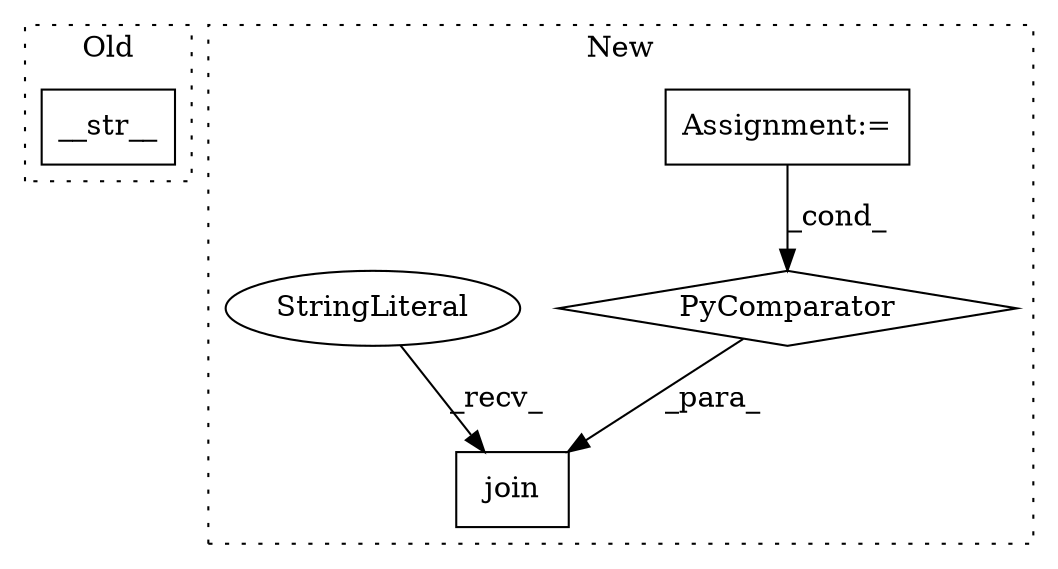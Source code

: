 digraph G {
subgraph cluster0 {
1 [label="__str__" a="32" s="9909" l="9" shape="box"];
label = "Old";
style="dotted";
}
subgraph cluster1 {
2 [label="PyComparator" a="113" s="10009" l="27" shape="diamond"];
3 [label="Assignment:=" a="7" s="10009" l="27" shape="box"];
4 [label="join" a="32" s="10135,10149" l="5,1" shape="box"];
5 [label="StringLiteral" a="45" s="10130" l="4" shape="ellipse"];
label = "New";
style="dotted";
}
2 -> 4 [label="_para_"];
3 -> 2 [label="_cond_"];
5 -> 4 [label="_recv_"];
}
